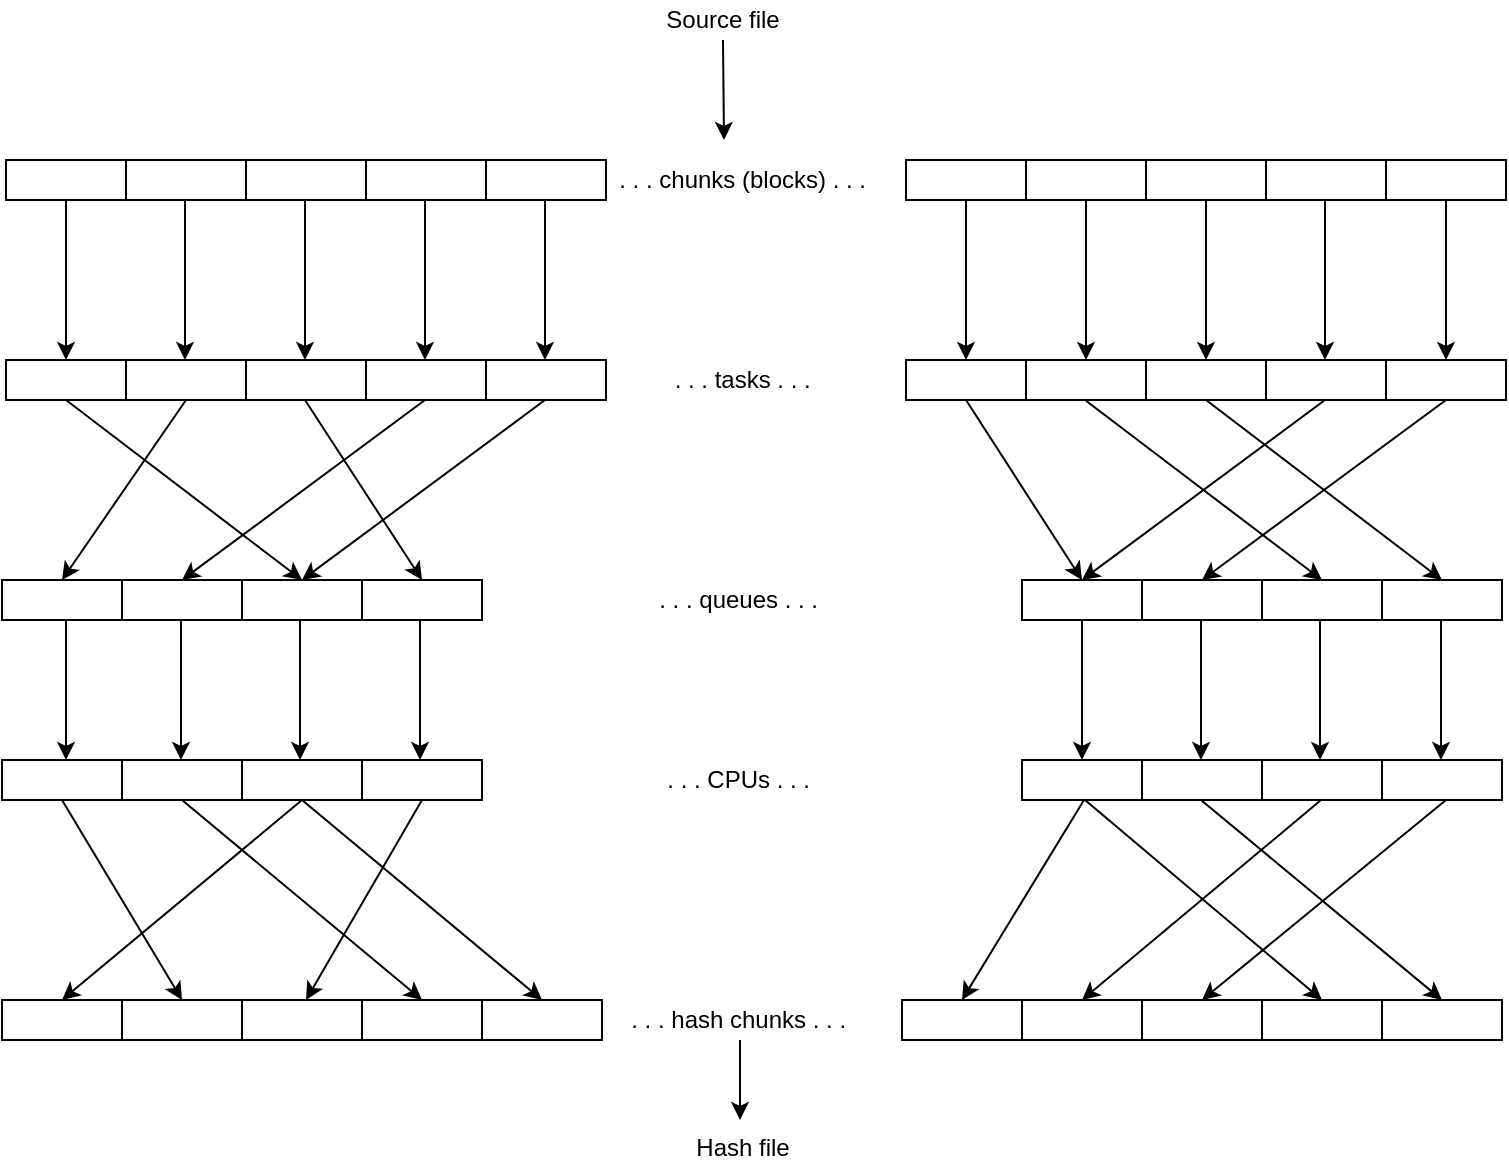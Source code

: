<mxfile version="12.0.0" type="device" pages="1"><diagram id="R8m4t-v0vKoW6CGFr8DW" name="Page-1"><mxGraphModel dx="992" dy="535" grid="1" gridSize="10" guides="1" tooltips="1" connect="1" arrows="1" fold="1" page="1" pageScale="1" pageWidth="827" pageHeight="1169" math="0" shadow="0"><root><mxCell id="0"/><mxCell id="1" parent="0"/><mxCell id="TLMp-2CFYH7pN02aUVR0-1" value="Source file" style="text;html=1;strokeColor=none;fillColor=none;align=center;verticalAlign=middle;whiteSpace=wrap;rounded=0;direction=east;" vertex="1" parent="1"><mxGeometry x="360" y="20" width="77" height="20" as="geometry"/></mxCell><mxCell id="TLMp-2CFYH7pN02aUVR0-3" value="" style="rounded=0;whiteSpace=wrap;html=1;align=center;" vertex="1" parent="1"><mxGeometry x="40" y="100" width="60" height="20" as="geometry"/></mxCell><mxCell id="TLMp-2CFYH7pN02aUVR0-4" value="" style="rounded=0;whiteSpace=wrap;html=1;align=center;" vertex="1" parent="1"><mxGeometry x="100" y="100" width="60" height="20" as="geometry"/></mxCell><mxCell id="TLMp-2CFYH7pN02aUVR0-5" value="" style="rounded=0;whiteSpace=wrap;html=1;align=center;" vertex="1" parent="1"><mxGeometry x="160" y="100" width="60" height="20" as="geometry"/></mxCell><mxCell id="TLMp-2CFYH7pN02aUVR0-6" value="" style="rounded=0;whiteSpace=wrap;html=1;align=center;" vertex="1" parent="1"><mxGeometry x="220" y="100" width="60" height="20" as="geometry"/></mxCell><mxCell id="TLMp-2CFYH7pN02aUVR0-7" value="" style="rounded=0;whiteSpace=wrap;html=1;align=center;" vertex="1" parent="1"><mxGeometry x="280" y="100" width="60" height="20" as="geometry"/></mxCell><mxCell id="TLMp-2CFYH7pN02aUVR0-9" value="" style="rounded=0;whiteSpace=wrap;html=1;align=center;" vertex="1" parent="1"><mxGeometry x="730" y="100" width="60" height="20" as="geometry"/></mxCell><mxCell id="TLMp-2CFYH7pN02aUVR0-10" value="" style="rounded=0;whiteSpace=wrap;html=1;align=center;" vertex="1" parent="1"><mxGeometry x="670" y="100" width="60" height="20" as="geometry"/></mxCell><mxCell id="TLMp-2CFYH7pN02aUVR0-11" value="" style="rounded=0;whiteSpace=wrap;html=1;align=center;" vertex="1" parent="1"><mxGeometry x="610" y="100" width="60" height="20" as="geometry"/></mxCell><mxCell id="TLMp-2CFYH7pN02aUVR0-12" value="" style="rounded=0;whiteSpace=wrap;html=1;align=center;" vertex="1" parent="1"><mxGeometry x="550" y="100" width="60" height="20" as="geometry"/></mxCell><mxCell id="TLMp-2CFYH7pN02aUVR0-13" value="" style="rounded=0;whiteSpace=wrap;html=1;align=center;" vertex="1" parent="1"><mxGeometry x="490" y="100" width="60" height="20" as="geometry"/></mxCell><mxCell id="TLMp-2CFYH7pN02aUVR0-15" value=". . . chunks (blocks) . . .&amp;nbsp;" style="text;html=1;strokeColor=none;fillColor=none;align=center;verticalAlign=middle;whiteSpace=wrap;rounded=0;" vertex="1" parent="1"><mxGeometry x="340" y="100" width="140" height="20" as="geometry"/></mxCell><mxCell id="TLMp-2CFYH7pN02aUVR0-16" value="" style="rounded=0;whiteSpace=wrap;html=1;align=center;" vertex="1" parent="1"><mxGeometry x="40" y="200" width="60" height="20" as="geometry"/></mxCell><mxCell id="TLMp-2CFYH7pN02aUVR0-17" value="" style="rounded=0;whiteSpace=wrap;html=1;align=center;" vertex="1" parent="1"><mxGeometry x="100" y="200" width="60" height="20" as="geometry"/></mxCell><mxCell id="TLMp-2CFYH7pN02aUVR0-18" value="" style="rounded=0;whiteSpace=wrap;html=1;align=center;" vertex="1" parent="1"><mxGeometry x="160" y="200" width="60" height="20" as="geometry"/></mxCell><mxCell id="TLMp-2CFYH7pN02aUVR0-19" value="" style="rounded=0;whiteSpace=wrap;html=1;align=center;" vertex="1" parent="1"><mxGeometry x="220" y="200" width="60" height="20" as="geometry"/></mxCell><mxCell id="TLMp-2CFYH7pN02aUVR0-20" value="" style="rounded=0;whiteSpace=wrap;html=1;align=center;" vertex="1" parent="1"><mxGeometry x="280" y="200" width="60" height="20" as="geometry"/></mxCell><mxCell id="TLMp-2CFYH7pN02aUVR0-21" value="" style="rounded=0;whiteSpace=wrap;html=1;align=center;" vertex="1" parent="1"><mxGeometry x="730" y="200" width="60" height="20" as="geometry"/></mxCell><mxCell id="TLMp-2CFYH7pN02aUVR0-22" value="" style="rounded=0;whiteSpace=wrap;html=1;align=center;" vertex="1" parent="1"><mxGeometry x="670" y="200" width="60" height="20" as="geometry"/></mxCell><mxCell id="TLMp-2CFYH7pN02aUVR0-23" value="" style="rounded=0;whiteSpace=wrap;html=1;align=center;" vertex="1" parent="1"><mxGeometry x="610" y="200" width="60" height="20" as="geometry"/></mxCell><mxCell id="TLMp-2CFYH7pN02aUVR0-24" value="" style="rounded=0;whiteSpace=wrap;html=1;align=center;" vertex="1" parent="1"><mxGeometry x="550" y="200" width="60" height="20" as="geometry"/></mxCell><mxCell id="TLMp-2CFYH7pN02aUVR0-25" value="" style="rounded=0;whiteSpace=wrap;html=1;align=center;" vertex="1" parent="1"><mxGeometry x="490" y="200" width="60" height="20" as="geometry"/></mxCell><mxCell id="TLMp-2CFYH7pN02aUVR0-26" value=". . . tasks&amp;nbsp;. . .&amp;nbsp;" style="text;html=1;strokeColor=none;fillColor=none;align=center;verticalAlign=middle;whiteSpace=wrap;rounded=0;" vertex="1" parent="1"><mxGeometry x="340" y="200" width="140" height="20" as="geometry"/></mxCell><mxCell id="TLMp-2CFYH7pN02aUVR0-27" value="" style="rounded=0;whiteSpace=wrap;html=1;align=center;" vertex="1" parent="1"><mxGeometry x="38" y="310" width="60" height="20" as="geometry"/></mxCell><mxCell id="TLMp-2CFYH7pN02aUVR0-28" value="" style="rounded=0;whiteSpace=wrap;html=1;align=center;" vertex="1" parent="1"><mxGeometry x="98" y="310" width="60" height="20" as="geometry"/></mxCell><mxCell id="TLMp-2CFYH7pN02aUVR0-29" value="" style="rounded=0;whiteSpace=wrap;html=1;align=center;" vertex="1" parent="1"><mxGeometry x="158" y="310" width="60" height="20" as="geometry"/></mxCell><mxCell id="TLMp-2CFYH7pN02aUVR0-30" value="" style="rounded=0;whiteSpace=wrap;html=1;align=center;" vertex="1" parent="1"><mxGeometry x="218" y="310" width="60" height="20" as="geometry"/></mxCell><mxCell id="TLMp-2CFYH7pN02aUVR0-32" value="" style="rounded=0;whiteSpace=wrap;html=1;align=center;" vertex="1" parent="1"><mxGeometry x="728" y="310" width="60" height="20" as="geometry"/></mxCell><mxCell id="TLMp-2CFYH7pN02aUVR0-33" value="" style="rounded=0;whiteSpace=wrap;html=1;align=center;" vertex="1" parent="1"><mxGeometry x="668" y="310" width="60" height="20" as="geometry"/></mxCell><mxCell id="TLMp-2CFYH7pN02aUVR0-34" value="" style="rounded=0;whiteSpace=wrap;html=1;align=center;" vertex="1" parent="1"><mxGeometry x="608" y="310" width="60" height="20" as="geometry"/></mxCell><mxCell id="TLMp-2CFYH7pN02aUVR0-35" value="" style="rounded=0;whiteSpace=wrap;html=1;align=center;" vertex="1" parent="1"><mxGeometry x="548" y="310" width="60" height="20" as="geometry"/></mxCell><mxCell id="TLMp-2CFYH7pN02aUVR0-37" value=". . . queues . . .&amp;nbsp;" style="text;html=1;strokeColor=none;fillColor=none;align=center;verticalAlign=middle;whiteSpace=wrap;rounded=0;" vertex="1" parent="1"><mxGeometry x="338" y="310" width="140" height="20" as="geometry"/></mxCell><mxCell id="TLMp-2CFYH7pN02aUVR0-38" value="" style="rounded=0;whiteSpace=wrap;html=1;align=center;" vertex="1" parent="1"><mxGeometry x="38" y="400" width="60" height="20" as="geometry"/></mxCell><mxCell id="TLMp-2CFYH7pN02aUVR0-39" value="" style="rounded=0;whiteSpace=wrap;html=1;align=center;" vertex="1" parent="1"><mxGeometry x="98" y="400" width="60" height="20" as="geometry"/></mxCell><mxCell id="TLMp-2CFYH7pN02aUVR0-40" value="" style="rounded=0;whiteSpace=wrap;html=1;align=center;" vertex="1" parent="1"><mxGeometry x="158" y="400" width="60" height="20" as="geometry"/></mxCell><mxCell id="TLMp-2CFYH7pN02aUVR0-41" value="" style="rounded=0;whiteSpace=wrap;html=1;align=center;" vertex="1" parent="1"><mxGeometry x="218" y="400" width="60" height="20" as="geometry"/></mxCell><mxCell id="TLMp-2CFYH7pN02aUVR0-42" value="" style="rounded=0;whiteSpace=wrap;html=1;align=center;" vertex="1" parent="1"><mxGeometry x="728" y="400" width="60" height="20" as="geometry"/></mxCell><mxCell id="TLMp-2CFYH7pN02aUVR0-43" value="" style="rounded=0;whiteSpace=wrap;html=1;align=center;" vertex="1" parent="1"><mxGeometry x="668" y="400" width="60" height="20" as="geometry"/></mxCell><mxCell id="TLMp-2CFYH7pN02aUVR0-44" value="" style="rounded=0;whiteSpace=wrap;html=1;align=center;" vertex="1" parent="1"><mxGeometry x="608" y="400" width="60" height="20" as="geometry"/></mxCell><mxCell id="TLMp-2CFYH7pN02aUVR0-45" value="" style="rounded=0;whiteSpace=wrap;html=1;align=center;" vertex="1" parent="1"><mxGeometry x="548" y="400" width="60" height="20" as="geometry"/></mxCell><mxCell id="TLMp-2CFYH7pN02aUVR0-46" value=". . . CPUs . . .&amp;nbsp;" style="text;html=1;strokeColor=none;fillColor=none;align=center;verticalAlign=middle;whiteSpace=wrap;rounded=0;" vertex="1" parent="1"><mxGeometry x="338" y="400" width="140" height="20" as="geometry"/></mxCell><mxCell id="TLMp-2CFYH7pN02aUVR0-47" value="" style="rounded=0;whiteSpace=wrap;html=1;align=center;" vertex="1" parent="1"><mxGeometry x="38" y="520" width="60" height="20" as="geometry"/></mxCell><mxCell id="TLMp-2CFYH7pN02aUVR0-48" value="" style="rounded=0;whiteSpace=wrap;html=1;align=center;" vertex="1" parent="1"><mxGeometry x="98" y="520" width="60" height="20" as="geometry"/></mxCell><mxCell id="TLMp-2CFYH7pN02aUVR0-49" value="" style="rounded=0;whiteSpace=wrap;html=1;align=center;" vertex="1" parent="1"><mxGeometry x="158" y="520" width="60" height="20" as="geometry"/></mxCell><mxCell id="TLMp-2CFYH7pN02aUVR0-50" value="" style="rounded=0;whiteSpace=wrap;html=1;align=center;" vertex="1" parent="1"><mxGeometry x="218" y="520" width="60" height="20" as="geometry"/></mxCell><mxCell id="TLMp-2CFYH7pN02aUVR0-51" value="" style="rounded=0;whiteSpace=wrap;html=1;align=center;" vertex="1" parent="1"><mxGeometry x="278" y="520" width="60" height="20" as="geometry"/></mxCell><mxCell id="TLMp-2CFYH7pN02aUVR0-52" value="" style="rounded=0;whiteSpace=wrap;html=1;align=center;" vertex="1" parent="1"><mxGeometry x="728" y="520" width="60" height="20" as="geometry"/></mxCell><mxCell id="TLMp-2CFYH7pN02aUVR0-53" value="" style="rounded=0;whiteSpace=wrap;html=1;align=center;" vertex="1" parent="1"><mxGeometry x="668" y="520" width="60" height="20" as="geometry"/></mxCell><mxCell id="TLMp-2CFYH7pN02aUVR0-54" value="" style="rounded=0;whiteSpace=wrap;html=1;align=center;" vertex="1" parent="1"><mxGeometry x="608" y="520" width="60" height="20" as="geometry"/></mxCell><mxCell id="TLMp-2CFYH7pN02aUVR0-55" value="" style="rounded=0;whiteSpace=wrap;html=1;align=center;" vertex="1" parent="1"><mxGeometry x="548" y="520" width="60" height="20" as="geometry"/></mxCell><mxCell id="TLMp-2CFYH7pN02aUVR0-56" value="" style="rounded=0;whiteSpace=wrap;html=1;align=center;" vertex="1" parent="1"><mxGeometry x="488" y="520" width="60" height="20" as="geometry"/></mxCell><mxCell id="TLMp-2CFYH7pN02aUVR0-57" value=". . . hash chunks . . .&amp;nbsp;" style="text;html=1;strokeColor=none;fillColor=none;align=center;verticalAlign=middle;whiteSpace=wrap;rounded=0;" vertex="1" parent="1"><mxGeometry x="338" y="520" width="140" height="20" as="geometry"/></mxCell><mxCell id="TLMp-2CFYH7pN02aUVR0-58" value="" style="endArrow=classic;html=1;exitX=0.5;exitY=1;exitDx=0;exitDy=0;" edge="1" parent="1" source="TLMp-2CFYH7pN02aUVR0-1"><mxGeometry width="50" height="50" relative="1" as="geometry"><mxPoint x="437" y="200" as="sourcePoint"/><mxPoint x="399" y="90" as="targetPoint"/></mxGeometry></mxCell><mxCell id="TLMp-2CFYH7pN02aUVR0-60" value="" style="endArrow=classic;html=1;exitX=0.5;exitY=1;exitDx=0;exitDy=0;entryX=0.5;entryY=0;entryDx=0;entryDy=0;" edge="1" parent="1" source="TLMp-2CFYH7pN02aUVR0-3" target="TLMp-2CFYH7pN02aUVR0-16"><mxGeometry width="50" height="50" relative="1" as="geometry"><mxPoint x="80" y="200" as="sourcePoint"/><mxPoint x="130" y="150" as="targetPoint"/></mxGeometry></mxCell><mxCell id="TLMp-2CFYH7pN02aUVR0-61" value="" style="endArrow=classic;html=1;exitX=0.5;exitY=1;exitDx=0;exitDy=0;entryX=0.5;entryY=0;entryDx=0;entryDy=0;" edge="1" parent="1"><mxGeometry width="50" height="50" relative="1" as="geometry"><mxPoint x="129.5" y="120" as="sourcePoint"/><mxPoint x="129.5" y="200" as="targetPoint"/></mxGeometry></mxCell><mxCell id="TLMp-2CFYH7pN02aUVR0-62" value="" style="endArrow=classic;html=1;exitX=0.5;exitY=1;exitDx=0;exitDy=0;entryX=0.5;entryY=0;entryDx=0;entryDy=0;" edge="1" parent="1"><mxGeometry width="50" height="50" relative="1" as="geometry"><mxPoint x="189.5" y="120" as="sourcePoint"/><mxPoint x="189.5" y="200" as="targetPoint"/></mxGeometry></mxCell><mxCell id="TLMp-2CFYH7pN02aUVR0-63" value="" style="endArrow=classic;html=1;exitX=0.5;exitY=1;exitDx=0;exitDy=0;entryX=0.5;entryY=0;entryDx=0;entryDy=0;" edge="1" parent="1"><mxGeometry width="50" height="50" relative="1" as="geometry"><mxPoint x="249.5" y="120" as="sourcePoint"/><mxPoint x="249.5" y="200" as="targetPoint"/></mxGeometry></mxCell><mxCell id="TLMp-2CFYH7pN02aUVR0-64" value="" style="endArrow=classic;html=1;exitX=0.5;exitY=1;exitDx=0;exitDy=0;entryX=0.5;entryY=0;entryDx=0;entryDy=0;" edge="1" parent="1"><mxGeometry width="50" height="50" relative="1" as="geometry"><mxPoint x="309.5" y="120" as="sourcePoint"/><mxPoint x="309.5" y="200" as="targetPoint"/></mxGeometry></mxCell><mxCell id="TLMp-2CFYH7pN02aUVR0-65" value="" style="endArrow=classic;html=1;exitX=0.5;exitY=1;exitDx=0;exitDy=0;entryX=0.5;entryY=0;entryDx=0;entryDy=0;" edge="1" parent="1"><mxGeometry width="50" height="50" relative="1" as="geometry"><mxPoint x="520" y="120" as="sourcePoint"/><mxPoint x="520" y="200" as="targetPoint"/></mxGeometry></mxCell><mxCell id="TLMp-2CFYH7pN02aUVR0-66" value="" style="endArrow=classic;html=1;exitX=0.5;exitY=1;exitDx=0;exitDy=0;entryX=0.5;entryY=0;entryDx=0;entryDy=0;" edge="1" parent="1"><mxGeometry width="50" height="50" relative="1" as="geometry"><mxPoint x="580" y="120" as="sourcePoint"/><mxPoint x="580" y="200" as="targetPoint"/></mxGeometry></mxCell><mxCell id="TLMp-2CFYH7pN02aUVR0-67" value="" style="endArrow=classic;html=1;exitX=0.5;exitY=1;exitDx=0;exitDy=0;entryX=0.5;entryY=0;entryDx=0;entryDy=0;" edge="1" parent="1"><mxGeometry width="50" height="50" relative="1" as="geometry"><mxPoint x="640" y="120" as="sourcePoint"/><mxPoint x="640" y="200" as="targetPoint"/></mxGeometry></mxCell><mxCell id="TLMp-2CFYH7pN02aUVR0-68" value="" style="endArrow=classic;html=1;exitX=0.5;exitY=1;exitDx=0;exitDy=0;entryX=0.5;entryY=0;entryDx=0;entryDy=0;" edge="1" parent="1"><mxGeometry width="50" height="50" relative="1" as="geometry"><mxPoint x="699.5" y="120" as="sourcePoint"/><mxPoint x="699.5" y="200" as="targetPoint"/></mxGeometry></mxCell><mxCell id="TLMp-2CFYH7pN02aUVR0-69" value="" style="endArrow=classic;html=1;exitX=0.5;exitY=1;exitDx=0;exitDy=0;entryX=0.5;entryY=0;entryDx=0;entryDy=0;" edge="1" parent="1"><mxGeometry width="50" height="50" relative="1" as="geometry"><mxPoint x="760" y="120" as="sourcePoint"/><mxPoint x="760" y="200" as="targetPoint"/></mxGeometry></mxCell><mxCell id="TLMp-2CFYH7pN02aUVR0-70" value="" style="endArrow=classic;html=1;exitX=0.5;exitY=1;exitDx=0;exitDy=0;entryX=0.5;entryY=0;entryDx=0;entryDy=0;" edge="1" parent="1" source="TLMp-2CFYH7pN02aUVR0-16" target="TLMp-2CFYH7pN02aUVR0-29"><mxGeometry width="50" height="50" relative="1" as="geometry"><mxPoint x="170" y="220" as="sourcePoint"/><mxPoint x="170" y="300" as="targetPoint"/></mxGeometry></mxCell><mxCell id="TLMp-2CFYH7pN02aUVR0-71" value="" style="endArrow=classic;html=1;exitX=0.5;exitY=1;exitDx=0;exitDy=0;entryX=0.5;entryY=0;entryDx=0;entryDy=0;" edge="1" parent="1" source="TLMp-2CFYH7pN02aUVR0-17" target="TLMp-2CFYH7pN02aUVR0-27"><mxGeometry width="50" height="50" relative="1" as="geometry"><mxPoint x="180" y="230" as="sourcePoint"/><mxPoint x="180" y="310" as="targetPoint"/></mxGeometry></mxCell><mxCell id="TLMp-2CFYH7pN02aUVR0-72" value="" style="endArrow=classic;html=1;exitX=0.5;exitY=1;exitDx=0;exitDy=0;entryX=0.5;entryY=0;entryDx=0;entryDy=0;" edge="1" parent="1" target="TLMp-2CFYH7pN02aUVR0-30"><mxGeometry width="50" height="50" relative="1" as="geometry"><mxPoint x="189.5" y="220" as="sourcePoint"/><mxPoint x="189.5" y="300" as="targetPoint"/></mxGeometry></mxCell><mxCell id="TLMp-2CFYH7pN02aUVR0-74" value="" style="endArrow=classic;html=1;exitX=0.5;exitY=1;exitDx=0;exitDy=0;entryX=0.5;entryY=0;entryDx=0;entryDy=0;" edge="1" parent="1" target="TLMp-2CFYH7pN02aUVR0-28"><mxGeometry width="50" height="50" relative="1" as="geometry"><mxPoint x="249.5" y="220" as="sourcePoint"/><mxPoint x="249.5" y="300" as="targetPoint"/></mxGeometry></mxCell><mxCell id="TLMp-2CFYH7pN02aUVR0-75" value="" style="endArrow=classic;html=1;exitX=0.5;exitY=1;exitDx=0;exitDy=0;entryX=0.5;entryY=0;entryDx=0;entryDy=0;" edge="1" parent="1" target="TLMp-2CFYH7pN02aUVR0-29"><mxGeometry width="50" height="50" relative="1" as="geometry"><mxPoint x="309.5" y="220" as="sourcePoint"/><mxPoint x="309.5" y="300" as="targetPoint"/></mxGeometry></mxCell><mxCell id="TLMp-2CFYH7pN02aUVR0-76" value="" style="endArrow=classic;html=1;exitX=0.5;exitY=1;exitDx=0;exitDy=0;entryX=0.5;entryY=0;entryDx=0;entryDy=0;" edge="1" parent="1" target="TLMp-2CFYH7pN02aUVR0-35"><mxGeometry width="50" height="50" relative="1" as="geometry"><mxPoint x="520" y="220" as="sourcePoint"/><mxPoint x="520" y="300" as="targetPoint"/></mxGeometry></mxCell><mxCell id="TLMp-2CFYH7pN02aUVR0-77" value="" style="endArrow=classic;html=1;exitX=0.5;exitY=1;exitDx=0;exitDy=0;entryX=0.5;entryY=0;entryDx=0;entryDy=0;" edge="1" parent="1" target="TLMp-2CFYH7pN02aUVR0-33"><mxGeometry width="50" height="50" relative="1" as="geometry"><mxPoint x="579.5" y="220" as="sourcePoint"/><mxPoint x="579.5" y="300" as="targetPoint"/></mxGeometry></mxCell><mxCell id="TLMp-2CFYH7pN02aUVR0-78" value="" style="endArrow=classic;html=1;exitX=0.5;exitY=1;exitDx=0;exitDy=0;entryX=0.5;entryY=0;entryDx=0;entryDy=0;" edge="1" parent="1" target="TLMp-2CFYH7pN02aUVR0-32"><mxGeometry width="50" height="50" relative="1" as="geometry"><mxPoint x="640" y="220" as="sourcePoint"/><mxPoint x="640" y="300" as="targetPoint"/></mxGeometry></mxCell><mxCell id="TLMp-2CFYH7pN02aUVR0-79" value="" style="endArrow=classic;html=1;exitX=0.5;exitY=1;exitDx=0;exitDy=0;entryX=0.5;entryY=0;entryDx=0;entryDy=0;" edge="1" parent="1" target="TLMp-2CFYH7pN02aUVR0-35"><mxGeometry width="50" height="50" relative="1" as="geometry"><mxPoint x="699.5" y="220" as="sourcePoint"/><mxPoint x="699.5" y="300" as="targetPoint"/></mxGeometry></mxCell><mxCell id="TLMp-2CFYH7pN02aUVR0-81" value="" style="endArrow=classic;html=1;exitX=0.5;exitY=1;exitDx=0;exitDy=0;entryX=0.5;entryY=0;entryDx=0;entryDy=0;" edge="1" parent="1" target="TLMp-2CFYH7pN02aUVR0-34"><mxGeometry width="50" height="50" relative="1" as="geometry"><mxPoint x="760" y="220" as="sourcePoint"/><mxPoint x="760" y="300" as="targetPoint"/></mxGeometry></mxCell><mxCell id="TLMp-2CFYH7pN02aUVR0-82" value="" style="endArrow=classic;html=1;exitX=0.5;exitY=1;exitDx=0;exitDy=0;" edge="1" parent="1"><mxGeometry width="50" height="50" relative="1" as="geometry"><mxPoint x="70" y="330" as="sourcePoint"/><mxPoint x="70" y="400" as="targetPoint"/></mxGeometry></mxCell><mxCell id="TLMp-2CFYH7pN02aUVR0-83" value="" style="endArrow=classic;html=1;exitX=0.5;exitY=1;exitDx=0;exitDy=0;" edge="1" parent="1"><mxGeometry width="50" height="50" relative="1" as="geometry"><mxPoint x="127.5" y="330" as="sourcePoint"/><mxPoint x="127.5" y="400" as="targetPoint"/></mxGeometry></mxCell><mxCell id="TLMp-2CFYH7pN02aUVR0-84" value="" style="endArrow=classic;html=1;exitX=0.5;exitY=1;exitDx=0;exitDy=0;" edge="1" parent="1"><mxGeometry width="50" height="50" relative="1" as="geometry"><mxPoint x="187" y="330" as="sourcePoint"/><mxPoint x="187" y="400" as="targetPoint"/></mxGeometry></mxCell><mxCell id="TLMp-2CFYH7pN02aUVR0-85" value="" style="endArrow=classic;html=1;exitX=0.5;exitY=1;exitDx=0;exitDy=0;" edge="1" parent="1"><mxGeometry width="50" height="50" relative="1" as="geometry"><mxPoint x="247" y="330" as="sourcePoint"/><mxPoint x="247" y="400" as="targetPoint"/></mxGeometry></mxCell><mxCell id="TLMp-2CFYH7pN02aUVR0-86" value="" style="endArrow=classic;html=1;exitX=0.5;exitY=1;exitDx=0;exitDy=0;" edge="1" parent="1"><mxGeometry width="50" height="50" relative="1" as="geometry"><mxPoint x="578" y="330" as="sourcePoint"/><mxPoint x="578" y="400" as="targetPoint"/></mxGeometry></mxCell><mxCell id="TLMp-2CFYH7pN02aUVR0-87" value="" style="endArrow=classic;html=1;exitX=0.5;exitY=1;exitDx=0;exitDy=0;" edge="1" parent="1"><mxGeometry width="50" height="50" relative="1" as="geometry"><mxPoint x="637.5" y="330" as="sourcePoint"/><mxPoint x="637.5" y="400" as="targetPoint"/></mxGeometry></mxCell><mxCell id="TLMp-2CFYH7pN02aUVR0-88" value="" style="endArrow=classic;html=1;exitX=0.5;exitY=1;exitDx=0;exitDy=0;" edge="1" parent="1"><mxGeometry width="50" height="50" relative="1" as="geometry"><mxPoint x="697" y="330" as="sourcePoint"/><mxPoint x="697" y="400" as="targetPoint"/></mxGeometry></mxCell><mxCell id="TLMp-2CFYH7pN02aUVR0-89" value="" style="endArrow=classic;html=1;exitX=0.5;exitY=1;exitDx=0;exitDy=0;" edge="1" parent="1"><mxGeometry width="50" height="50" relative="1" as="geometry"><mxPoint x="757.5" y="330" as="sourcePoint"/><mxPoint x="757.5" y="400" as="targetPoint"/></mxGeometry></mxCell><mxCell id="TLMp-2CFYH7pN02aUVR0-90" value="" style="endArrow=classic;html=1;exitX=0.5;exitY=1;exitDx=0;exitDy=0;entryX=0.5;entryY=0;entryDx=0;entryDy=0;" edge="1" parent="1" source="TLMp-2CFYH7pN02aUVR0-38" target="TLMp-2CFYH7pN02aUVR0-48"><mxGeometry width="50" height="50" relative="1" as="geometry"><mxPoint x="150" y="410" as="sourcePoint"/><mxPoint x="150" y="480" as="targetPoint"/></mxGeometry></mxCell><mxCell id="TLMp-2CFYH7pN02aUVR0-91" value="" style="endArrow=classic;html=1;exitX=0.5;exitY=1;exitDx=0;exitDy=0;entryX=0.5;entryY=0;entryDx=0;entryDy=0;" edge="1" parent="1" source="TLMp-2CFYH7pN02aUVR0-39" target="TLMp-2CFYH7pN02aUVR0-50"><mxGeometry width="50" height="50" relative="1" as="geometry"><mxPoint x="160" y="420" as="sourcePoint"/><mxPoint x="160" y="490" as="targetPoint"/></mxGeometry></mxCell><mxCell id="TLMp-2CFYH7pN02aUVR0-92" value="" style="endArrow=classic;html=1;exitX=0.5;exitY=1;exitDx=0;exitDy=0;entryX=0.5;entryY=0;entryDx=0;entryDy=0;" edge="1" parent="1" source="TLMp-2CFYH7pN02aUVR0-40" target="TLMp-2CFYH7pN02aUVR0-47"><mxGeometry width="50" height="50" relative="1" as="geometry"><mxPoint x="170" y="430" as="sourcePoint"/><mxPoint x="170" y="500" as="targetPoint"/></mxGeometry></mxCell><mxCell id="TLMp-2CFYH7pN02aUVR0-93" value="" style="endArrow=classic;html=1;exitX=0.5;exitY=1;exitDx=0;exitDy=0;entryX=0.5;entryY=0;entryDx=0;entryDy=0;" edge="1" parent="1" source="TLMp-2CFYH7pN02aUVR0-40" target="TLMp-2CFYH7pN02aUVR0-51"><mxGeometry width="50" height="50" relative="1" as="geometry"><mxPoint x="180" y="440" as="sourcePoint"/><mxPoint x="180" y="510" as="targetPoint"/></mxGeometry></mxCell><mxCell id="TLMp-2CFYH7pN02aUVR0-95" value="" style="endArrow=classic;html=1;exitX=0.5;exitY=1;exitDx=0;exitDy=0;" edge="1" parent="1" source="TLMp-2CFYH7pN02aUVR0-41"><mxGeometry width="50" height="50" relative="1" as="geometry"><mxPoint x="190" y="450" as="sourcePoint"/><mxPoint x="190" y="520" as="targetPoint"/></mxGeometry></mxCell><mxCell id="TLMp-2CFYH7pN02aUVR0-96" value="" style="endArrow=classic;html=1;entryX=0.5;entryY=0;entryDx=0;entryDy=0;" edge="1" parent="1" target="TLMp-2CFYH7pN02aUVR0-56"><mxGeometry width="50" height="50" relative="1" as="geometry"><mxPoint x="579" y="420" as="sourcePoint"/><mxPoint x="579" y="490" as="targetPoint"/></mxGeometry></mxCell><mxCell id="TLMp-2CFYH7pN02aUVR0-97" value="" style="endArrow=classic;html=1;exitX=0.5;exitY=1;exitDx=0;exitDy=0;entryX=0.5;entryY=0;entryDx=0;entryDy=0;" edge="1" parent="1" target="TLMp-2CFYH7pN02aUVR0-53"><mxGeometry width="50" height="50" relative="1" as="geometry"><mxPoint x="579.5" y="420" as="sourcePoint"/><mxPoint x="579.5" y="490" as="targetPoint"/></mxGeometry></mxCell><mxCell id="TLMp-2CFYH7pN02aUVR0-98" value="" style="endArrow=classic;html=1;exitX=0.5;exitY=1;exitDx=0;exitDy=0;entryX=0.5;entryY=0;entryDx=0;entryDy=0;" edge="1" parent="1" target="TLMp-2CFYH7pN02aUVR0-52"><mxGeometry width="50" height="50" relative="1" as="geometry"><mxPoint x="637.5" y="420" as="sourcePoint"/><mxPoint x="637.5" y="490" as="targetPoint"/></mxGeometry></mxCell><mxCell id="TLMp-2CFYH7pN02aUVR0-99" value="" style="endArrow=classic;html=1;exitX=0.5;exitY=1;exitDx=0;exitDy=0;entryX=0.5;entryY=0;entryDx=0;entryDy=0;" edge="1" parent="1" target="TLMp-2CFYH7pN02aUVR0-55"><mxGeometry width="50" height="50" relative="1" as="geometry"><mxPoint x="697.5" y="420" as="sourcePoint"/><mxPoint x="697.5" y="490" as="targetPoint"/></mxGeometry></mxCell><mxCell id="TLMp-2CFYH7pN02aUVR0-100" value="" style="endArrow=classic;html=1;exitX=0.5;exitY=1;exitDx=0;exitDy=0;entryX=0.5;entryY=0;entryDx=0;entryDy=0;" edge="1" parent="1" target="TLMp-2CFYH7pN02aUVR0-54"><mxGeometry width="50" height="50" relative="1" as="geometry"><mxPoint x="760" y="420" as="sourcePoint"/><mxPoint x="760" y="490" as="targetPoint"/></mxGeometry></mxCell><mxCell id="TLMp-2CFYH7pN02aUVR0-101" value="" style="endArrow=classic;html=1;exitX=0.5;exitY=1;exitDx=0;exitDy=0;" edge="1" parent="1"><mxGeometry width="50" height="50" relative="1" as="geometry"><mxPoint x="407" y="540" as="sourcePoint"/><mxPoint x="407" y="580" as="targetPoint"/></mxGeometry></mxCell><mxCell id="TLMp-2CFYH7pN02aUVR0-102" value="Hash file" style="text;html=1;strokeColor=none;fillColor=none;align=center;verticalAlign=middle;whiteSpace=wrap;rounded=0;direction=east;" vertex="1" parent="1"><mxGeometry x="369.5" y="583.6" width="77" height="20" as="geometry"/></mxCell></root></mxGraphModel></diagram></mxfile>